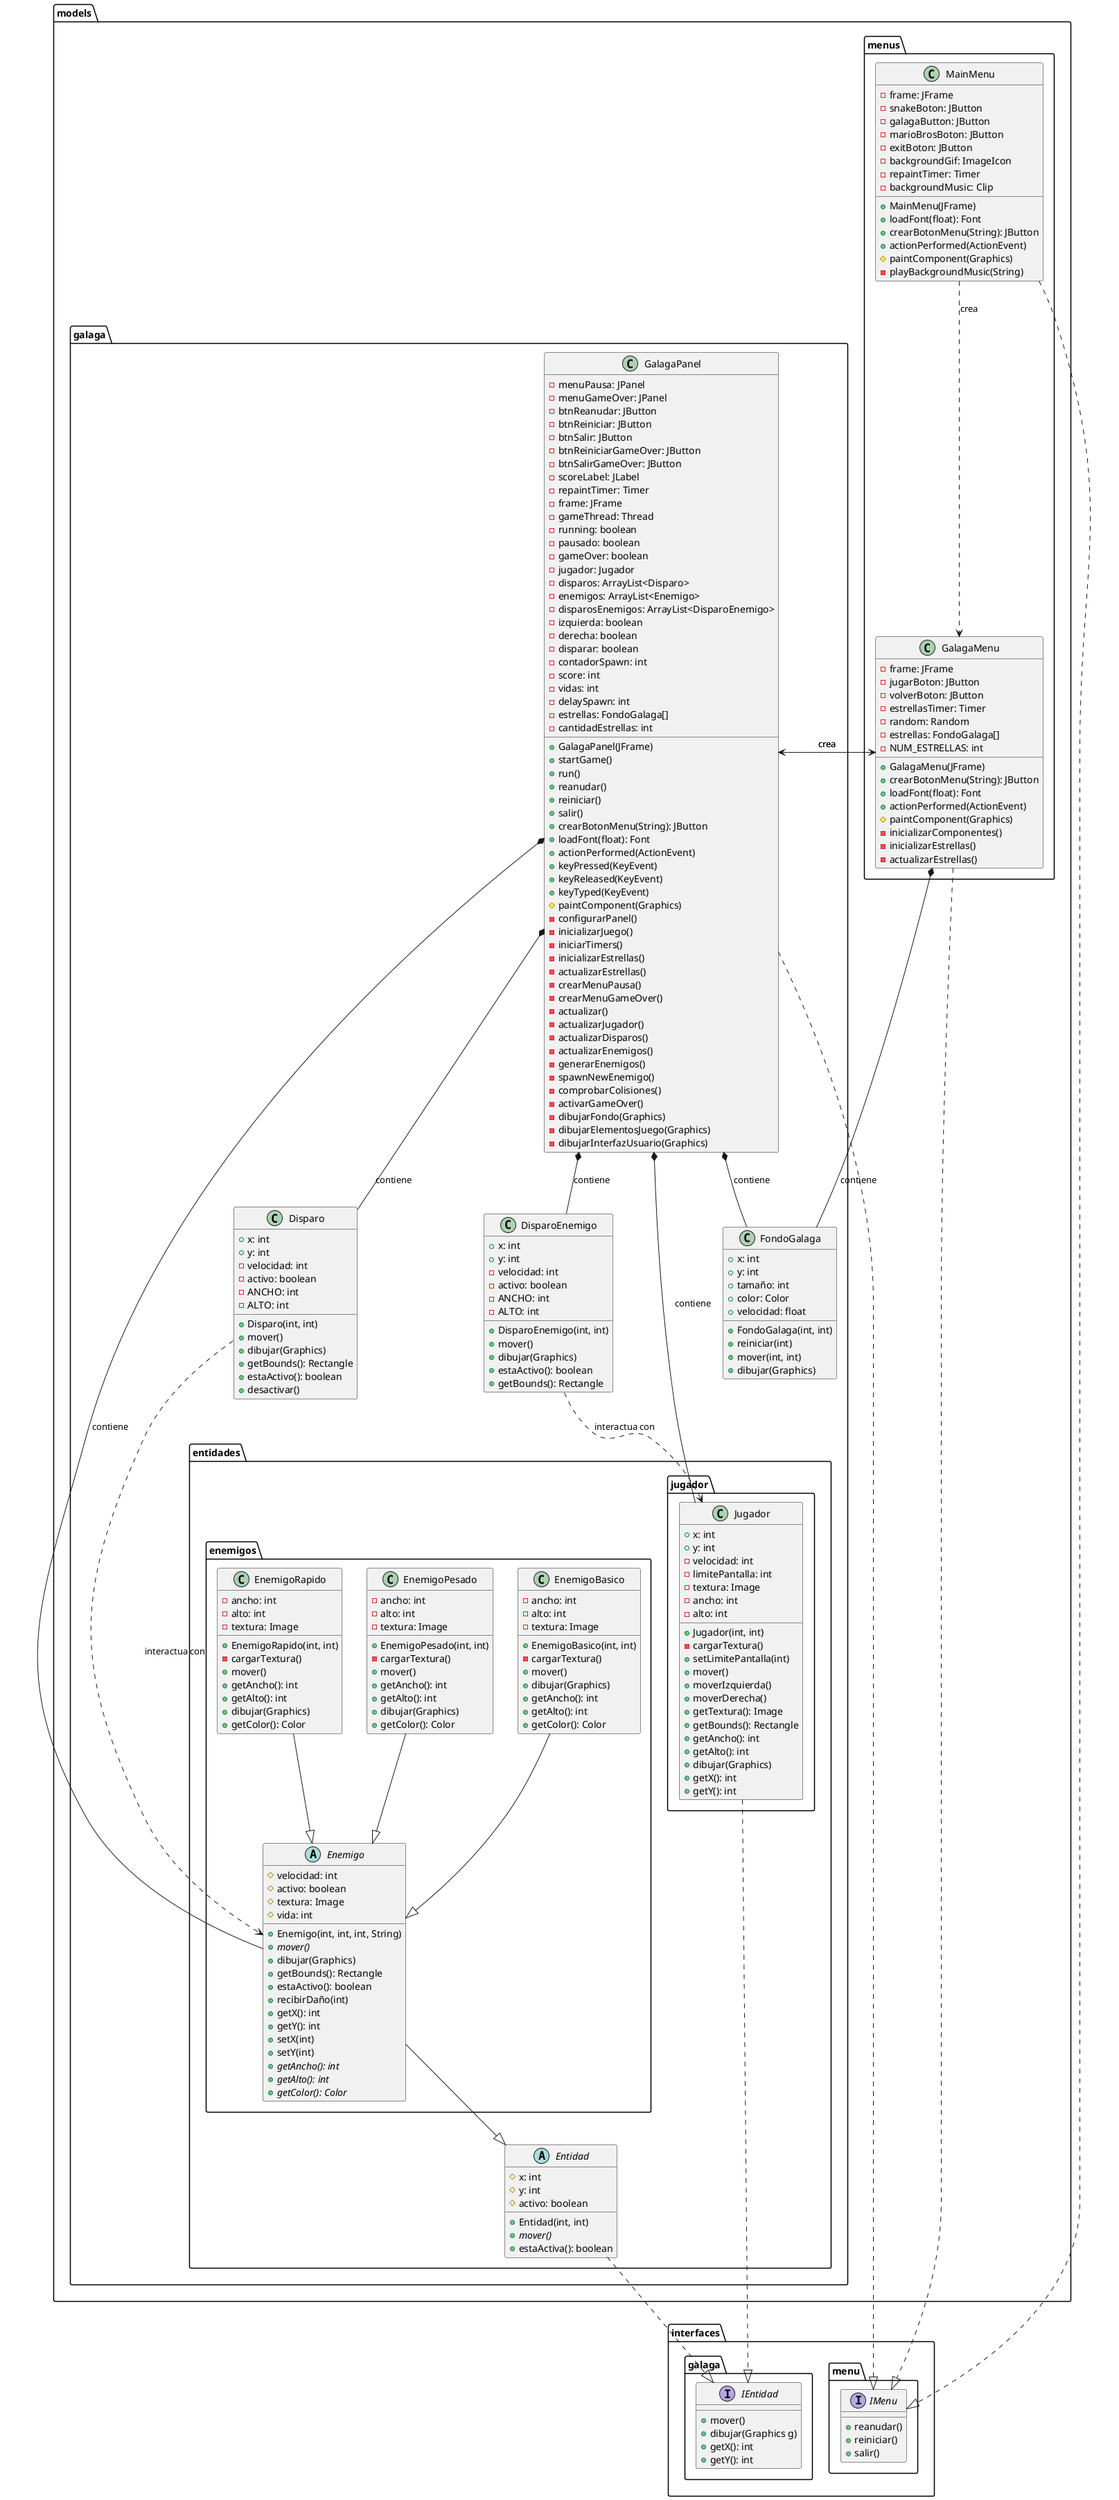 @startuml Galaga Component Corrected

' --- INTERFACES ---
package "interfaces.menu" {
    interface IMenu {
        + reanudar()
        + reiniciar()
        + salir()
    }
}

package "interfaces.galaga" {
    interface IEntidad {
        + mover()
        + dibujar(Graphics g)
        + getX(): int
        + getY(): int
    }
}

' --- MODELS.MENUS ---
package "models.menus" {
    class MainMenu {
        - frame: JFrame
        - snakeBoton: JButton
        - galagaButton: JButton
        - marioBrosBoton: JButton
        - exitBoton: JButton
        - backgroundGif: ImageIcon
        - repaintTimer: Timer
        - backgroundMusic: Clip

        + MainMenu(JFrame)
        + loadFont(float): Font
        + crearBotonMenu(String): JButton
        + actionPerformed(ActionEvent)
        # paintComponent(Graphics)
        - playBackgroundMusic(String)
    }

    class GalagaMenu {
        - frame: JFrame
        - jugarBoton: JButton
        - volverBoton: JButton
        - estrellasTimer: Timer
        - random: Random
        - estrellas: FondoGalaga[]
        - NUM_ESTRELLAS: int

        + GalagaMenu(JFrame)
        + crearBotonMenu(String): JButton
        + loadFont(float): Font
        + actionPerformed(ActionEvent)
        # paintComponent(Graphics)
        - inicializarComponentes()
        - inicializarEstrellas()
        - actualizarEstrellas()
    }
}

' --- MODELS.GALAGA ---
package "models.galaga" {
    class GalagaPanel {
        - menuPausa: JPanel
        - menuGameOver: JPanel
        - btnReanudar: JButton
        - btnReiniciar: JButton
        - btnSalir: JButton
        - btnReiniciarGameOver: JButton
        - btnSalirGameOver: JButton
        - scoreLabel: JLabel
        - repaintTimer: Timer
        - frame: JFrame
        - gameThread: Thread
        - running: boolean
        - pausado: boolean
        - gameOver: boolean
        - jugador: Jugador
        - disparos: ArrayList<Disparo>
        - enemigos: ArrayList<Enemigo>
        - disparosEnemigos: ArrayList<DisparoEnemigo>
        - izquierda: boolean
        - derecha: boolean
        - disparar: boolean
        - contadorSpawn: int
        - score: int
        - vidas: int
        - delaySpawn: int
        - estrellas: FondoGalaga[]
        - cantidadEstrellas: int

        + GalagaPanel(JFrame)
        + startGame()
        + run()
        + reanudar()
        + reiniciar()
        + salir()
        + crearBotonMenu(String): JButton
        + loadFont(float): Font
        + actionPerformed(ActionEvent)
        + keyPressed(KeyEvent)
        + keyReleased(KeyEvent)
        + keyTyped(KeyEvent)
        # paintComponent(Graphics)
        - configurarPanel()
        - inicializarJuego()
        - iniciarTimers()
        - inicializarEstrellas()
        - actualizarEstrellas()
        - crearMenuPausa()
        - crearMenuGameOver()
        - actualizar()
        - actualizarJugador()
        - actualizarDisparos()
        - actualizarEnemigos()
        - generarEnemigos()
        - spawnNewEnemigo()
        - comprobarColisiones()
        - activarGameOver()
        - dibujarFondo(Graphics)
        - dibujarElementosJuego(Graphics)
        - dibujarInterfazUsuario(Graphics)
    }

    class Disparo {
        + x: int
        + y: int
        - velocidad: int
        - activo: boolean
        - ANCHO: int
        - ALTO: int

        + Disparo(int, int)
        + mover()
        + dibujar(Graphics)
        + getBounds(): Rectangle
        + estaActivo(): boolean
        + desactivar()
    }

    class DisparoEnemigo {
        + x: int
        + y: int
        - velocidad: int
        - activo: boolean
        - ANCHO: int
        - ALTO: int

        + DisparoEnemigo(int, int)
        + mover()
        + dibujar(Graphics)
        + estaActivo(): boolean
        + getBounds(): Rectangle
    }

    class FondoGalaga {
        + x: int
        + y: int
        + tamaño: int
        + color: Color
        + velocidad: float

        + FondoGalaga(int, int)
        + reiniciar(int)
        + mover(int, int)
        + dibujar(Graphics)
    }
}

' --- MODELS.GALAGA.ENTIDADES ---
package "models.galaga.entidades" {
    abstract class Entidad {
        # x: int
        # y: int
        # activo: boolean

        + Entidad(int, int)
        + {abstract} mover()
        + estaActiva(): boolean
    }
}

' --- MODELS.GALAGA.ENTIDADES.JUGADOR ---
package "models.galaga.entidades.jugador" {
    class Jugador {
        + x: int
        + y: int
        - velocidad: int
        - limitePantalla: int
        - textura: Image
        - ancho: int
        - alto: int

        + Jugador(int, int)
        - cargarTextura()
        + setLimitePantalla(int)
        + mover()
        + moverIzquierda()
        + moverDerecha()
        + getTextura(): Image
        + getBounds(): Rectangle
        + getAncho(): int
        + getAlto(): int
        + dibujar(Graphics)
        + getX(): int
        + getY(): int
    }
}

' --- MODELS.GALAGA.ENTIDADES.ENEMIGOS ---
package "models.galaga.entidades.enemigos" {
    abstract class Enemigo {
        # velocidad: int
        # activo: boolean
        # textura: Image
        # vida: int

        + Enemigo(int, int, int, String)
        + {abstract} mover()
        + dibujar(Graphics)
        + getBounds(): Rectangle
        + estaActivo(): boolean
        + recibirDaño(int)
        + getX(): int
        + getY(): int
        + setX(int)
        + setY(int)
        + {abstract} getAncho(): int
        + {abstract} getAlto(): int
        + {abstract} getColor(): Color
    }

    class EnemigoBasico {
        - ancho: int
        - alto: int
        - textura: Image

        + EnemigoBasico(int, int)
        - cargarTextura()
        + mover()
        + dibujar(Graphics)
        + getAncho(): int
        + getAlto(): int
        + getColor(): Color
    }

    class EnemigoPesado {
        - ancho: int
        - alto: int
        - textura: Image

        + EnemigoPesado(int, int)
        - cargarTextura()
        + mover()
        + getAncho(): int
        + getAlto(): int
        + dibujar(Graphics)
        + getColor(): Color
    }

    class EnemigoRapido {
        - ancho: int
        - alto: int
        - textura: Image

        + EnemigoRapido(int, int)
        - cargarTextura()
        + mover()
        + getAncho(): int
        + getAlto(): int
        + dibujar(Graphics)
        + getColor(): Color
    }
}

' --- IMPLEMENTACION DE INTERFACES ---
MainMenu ..|> IMenu
GalagaMenu ..|> IMenu
GalagaPanel ..|> IMenu
Jugador ..|> IEntidad
models.galaga.entidades.Entidad ..|> interfaces.galaga.IEntidad
models.galaga.entidades.enemigos.Enemigo --|> models.galaga.entidades.Entidad

' --- HERENCIAS ---
EnemigoBasico --|> Enemigo
EnemigoPesado --|> Enemigo
EnemigoRapido --|> Enemigo

' ---  COMO SE CREAN LAS CLASES  ---
MainMenu ..> GalagaMenu : crea
GalagaMenu ..> GalagaPanel : crea
GalagaPanel ..> GalagaMenu : crea

' --- COMPOSICION ---
GalagaPanel *-- Jugador : contiene
GalagaPanel *-- Disparo : contiene
GalagaPanel *-- Enemigo : contiene
GalagaPanel *-- DisparoEnemigo : contiene
GalagaPanel *-- FondoGalaga : contiene
GalagaMenu *-- FondoGalaga : contiene

' --- INTERACCIONES ---
Disparo ..> Enemigo : interactua con
DisparoEnemigo ..> Jugador : interactua con

@enduml